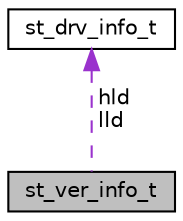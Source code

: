 digraph "st_ver_info_t"
{
 // LATEX_PDF_SIZE
  edge [fontname="Helvetica",fontsize="10",labelfontname="Helvetica",labelfontsize="10"];
  node [fontname="Helvetica",fontsize="10",shape=record];
  Node1 [label="st_ver_info_t",height=0.2,width=0.4,color="black", fillcolor="grey75", style="filled", fontcolor="black",tooltip=" "];
  Node2 -> Node1 [dir="back",color="darkorchid3",fontsize="10",style="dashed",label=" hld\nlld" ,fontname="Helvetica"];
  Node2 [label="st_drv_info_t",height=0.2,width=0.4,color="black", fillcolor="white", style="filled",URL="$df/d11/structst__drv__info__t.html",tooltip=" "];
}
